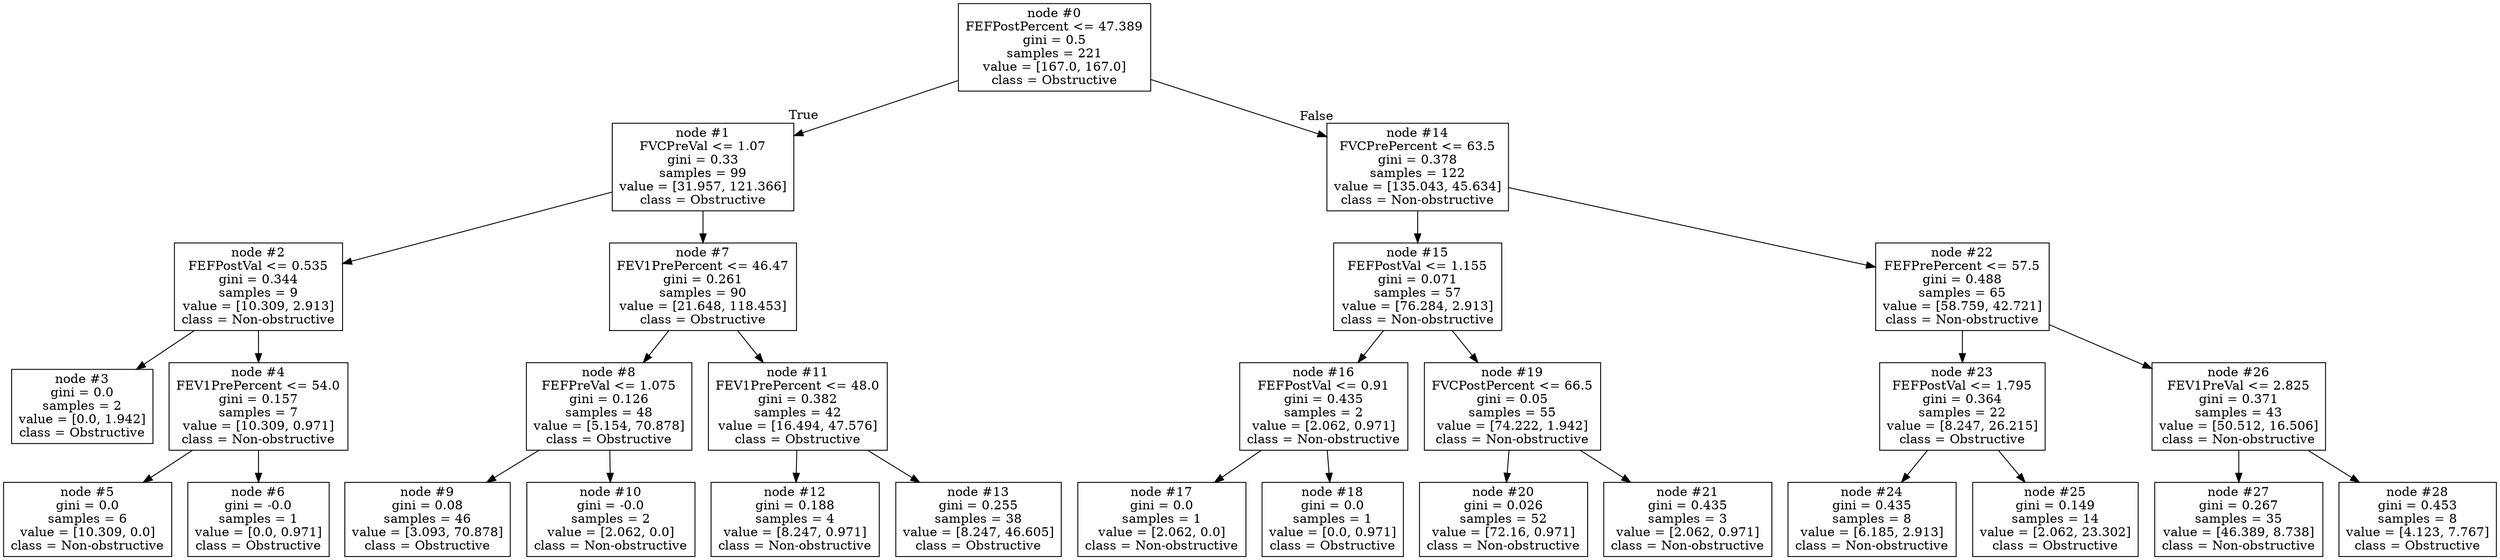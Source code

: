 digraph Tree {
node [shape=box] ;
0 [label="node #0\nFEFPostPercent <= 47.389\ngini = 0.5\nsamples = 221\nvalue = [167.0, 167.0]\nclass = Obstructive"] ;
1 [label="node #1\nFVCPreVal <= 1.07\ngini = 0.33\nsamples = 99\nvalue = [31.957, 121.366]\nclass = Obstructive"] ;
0 -> 1 [labeldistance=2.5, labelangle=45, headlabel="True"] ;
2 [label="node #2\nFEFPostVal <= 0.535\ngini = 0.344\nsamples = 9\nvalue = [10.309, 2.913]\nclass = Non-obstructive"] ;
1 -> 2 ;
3 [label="node #3\ngini = 0.0\nsamples = 2\nvalue = [0.0, 1.942]\nclass = Obstructive"] ;
2 -> 3 ;
4 [label="node #4\nFEV1PrePercent <= 54.0\ngini = 0.157\nsamples = 7\nvalue = [10.309, 0.971]\nclass = Non-obstructive"] ;
2 -> 4 ;
5 [label="node #5\ngini = 0.0\nsamples = 6\nvalue = [10.309, 0.0]\nclass = Non-obstructive"] ;
4 -> 5 ;
6 [label="node #6\ngini = -0.0\nsamples = 1\nvalue = [0.0, 0.971]\nclass = Obstructive"] ;
4 -> 6 ;
7 [label="node #7\nFEV1PrePercent <= 46.47\ngini = 0.261\nsamples = 90\nvalue = [21.648, 118.453]\nclass = Obstructive"] ;
1 -> 7 ;
8 [label="node #8\nFEFPreVal <= 1.075\ngini = 0.126\nsamples = 48\nvalue = [5.154, 70.878]\nclass = Obstructive"] ;
7 -> 8 ;
9 [label="node #9\ngini = 0.08\nsamples = 46\nvalue = [3.093, 70.878]\nclass = Obstructive"] ;
8 -> 9 ;
10 [label="node #10\ngini = -0.0\nsamples = 2\nvalue = [2.062, 0.0]\nclass = Non-obstructive"] ;
8 -> 10 ;
11 [label="node #11\nFEV1PrePercent <= 48.0\ngini = 0.382\nsamples = 42\nvalue = [16.494, 47.576]\nclass = Obstructive"] ;
7 -> 11 ;
12 [label="node #12\ngini = 0.188\nsamples = 4\nvalue = [8.247, 0.971]\nclass = Non-obstructive"] ;
11 -> 12 ;
13 [label="node #13\ngini = 0.255\nsamples = 38\nvalue = [8.247, 46.605]\nclass = Obstructive"] ;
11 -> 13 ;
14 [label="node #14\nFVCPrePercent <= 63.5\ngini = 0.378\nsamples = 122\nvalue = [135.043, 45.634]\nclass = Non-obstructive"] ;
0 -> 14 [labeldistance=2.5, labelangle=-45, headlabel="False"] ;
15 [label="node #15\nFEFPostVal <= 1.155\ngini = 0.071\nsamples = 57\nvalue = [76.284, 2.913]\nclass = Non-obstructive"] ;
14 -> 15 ;
16 [label="node #16\nFEFPostVal <= 0.91\ngini = 0.435\nsamples = 2\nvalue = [2.062, 0.971]\nclass = Non-obstructive"] ;
15 -> 16 ;
17 [label="node #17\ngini = 0.0\nsamples = 1\nvalue = [2.062, 0.0]\nclass = Non-obstructive"] ;
16 -> 17 ;
18 [label="node #18\ngini = 0.0\nsamples = 1\nvalue = [0.0, 0.971]\nclass = Obstructive"] ;
16 -> 18 ;
19 [label="node #19\nFVCPostPercent <= 66.5\ngini = 0.05\nsamples = 55\nvalue = [74.222, 1.942]\nclass = Non-obstructive"] ;
15 -> 19 ;
20 [label="node #20\ngini = 0.026\nsamples = 52\nvalue = [72.16, 0.971]\nclass = Non-obstructive"] ;
19 -> 20 ;
21 [label="node #21\ngini = 0.435\nsamples = 3\nvalue = [2.062, 0.971]\nclass = Non-obstructive"] ;
19 -> 21 ;
22 [label="node #22\nFEFPrePercent <= 57.5\ngini = 0.488\nsamples = 65\nvalue = [58.759, 42.721]\nclass = Non-obstructive"] ;
14 -> 22 ;
23 [label="node #23\nFEFPostVal <= 1.795\ngini = 0.364\nsamples = 22\nvalue = [8.247, 26.215]\nclass = Obstructive"] ;
22 -> 23 ;
24 [label="node #24\ngini = 0.435\nsamples = 8\nvalue = [6.185, 2.913]\nclass = Non-obstructive"] ;
23 -> 24 ;
25 [label="node #25\ngini = 0.149\nsamples = 14\nvalue = [2.062, 23.302]\nclass = Obstructive"] ;
23 -> 25 ;
26 [label="node #26\nFEV1PreVal <= 2.825\ngini = 0.371\nsamples = 43\nvalue = [50.512, 16.506]\nclass = Non-obstructive"] ;
22 -> 26 ;
27 [label="node #27\ngini = 0.267\nsamples = 35\nvalue = [46.389, 8.738]\nclass = Non-obstructive"] ;
26 -> 27 ;
28 [label="node #28\ngini = 0.453\nsamples = 8\nvalue = [4.123, 7.767]\nclass = Obstructive"] ;
26 -> 28 ;
}